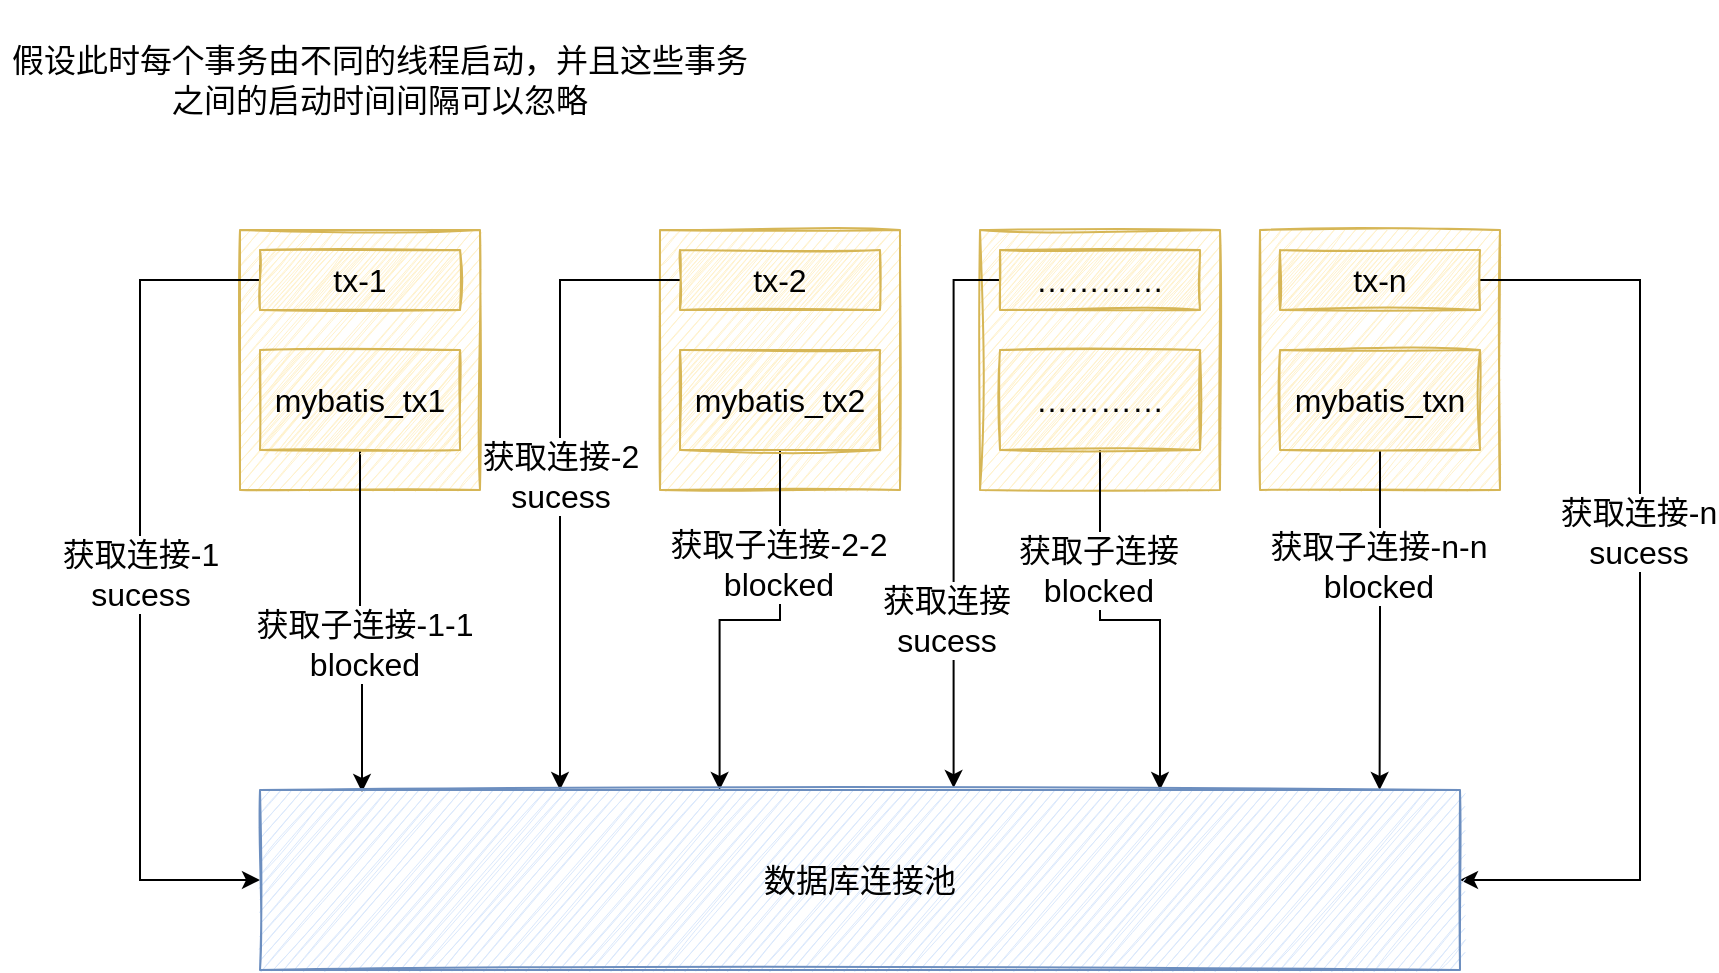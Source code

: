 <mxfile version="20.2.3" type="device"><diagram id="vyoHmrU1a4YUM3GPBcYj" name="第 1 页"><mxGraphModel dx="1929" dy="698" grid="1" gridSize="10" guides="1" tooltips="1" connect="1" arrows="1" fold="1" page="1" pageScale="1" pageWidth="827" pageHeight="1169" math="0" shadow="0"><root><mxCell id="0"/><mxCell id="1" parent="0"/><mxCell id="i2Ri2M-ug5xWOdGZF4b0-1" value="" style="rounded=0;whiteSpace=wrap;html=1;fontSize=16;fillColor=#fff2cc;strokeColor=#d6b656;sketch=1;" vertex="1" parent="1"><mxGeometry y="215" width="120" height="130" as="geometry"/></mxCell><mxCell id="i2Ri2M-ug5xWOdGZF4b0-14" value="获取连接-1&lt;br&gt;sucess" style="edgeStyle=orthogonalEdgeStyle;rounded=0;orthogonalLoop=1;jettySize=auto;html=1;exitX=0;exitY=0.25;exitDx=0;exitDy=0;entryX=0;entryY=0.5;entryDx=0;entryDy=0;fontSize=16;" edge="1" parent="1" source="i2Ri2M-ug5xWOdGZF4b0-2" target="i2Ri2M-ug5xWOdGZF4b0-13"><mxGeometry relative="1" as="geometry"><Array as="points"><mxPoint x="10" y="240"/><mxPoint x="-50" y="240"/><mxPoint x="-50" y="540"/></Array></mxGeometry></mxCell><mxCell id="i2Ri2M-ug5xWOdGZF4b0-2" value="tx-1" style="text;html=1;strokeColor=#d6b656;fillColor=#fff2cc;align=center;verticalAlign=middle;whiteSpace=wrap;rounded=0;fontSize=16;sketch=1;" vertex="1" parent="1"><mxGeometry x="10" y="225" width="100" height="30" as="geometry"/></mxCell><mxCell id="i2Ri2M-ug5xWOdGZF4b0-26" style="edgeStyle=orthogonalEdgeStyle;rounded=0;orthogonalLoop=1;jettySize=auto;html=1;exitX=0.5;exitY=1;exitDx=0;exitDy=0;entryX=0.085;entryY=0.011;entryDx=0;entryDy=0;fontSize=16;entryPerimeter=0;" edge="1" parent="1" source="i2Ri2M-ug5xWOdGZF4b0-3" target="i2Ri2M-ug5xWOdGZF4b0-13"><mxGeometry relative="1" as="geometry"/></mxCell><mxCell id="i2Ri2M-ug5xWOdGZF4b0-27" value="获取子连接-1-1&lt;br&gt;blocked" style="edgeLabel;html=1;align=center;verticalAlign=middle;resizable=0;points=[];fontSize=16;" vertex="1" connectable="0" parent="i2Ri2M-ug5xWOdGZF4b0-26"><mxGeometry x="0.141" y="1" relative="1" as="geometry"><mxPoint as="offset"/></mxGeometry></mxCell><mxCell id="i2Ri2M-ug5xWOdGZF4b0-3" value="mybatis_tx1" style="rounded=0;whiteSpace=wrap;html=1;fontSize=16;fillColor=#fff2cc;strokeColor=#d6b656;sketch=1;" vertex="1" parent="1"><mxGeometry x="10" y="275" width="100" height="50" as="geometry"/></mxCell><mxCell id="i2Ri2M-ug5xWOdGZF4b0-4" value="" style="rounded=0;whiteSpace=wrap;html=1;fontSize=16;fillColor=#fff2cc;strokeColor=#d6b656;sketch=1;" vertex="1" parent="1"><mxGeometry x="210" y="215" width="120" height="130" as="geometry"/></mxCell><mxCell id="i2Ri2M-ug5xWOdGZF4b0-28" value="&lt;span style=&quot;color: rgb(0, 0, 0); font-family: Helvetica; font-size: 16px; font-style: normal; font-variant-ligatures: normal; font-variant-caps: normal; font-weight: 400; letter-spacing: normal; orphans: 2; text-align: center; text-indent: 0px; text-transform: none; widows: 2; word-spacing: 0px; -webkit-text-stroke-width: 0px; background-color: rgb(255, 255, 255); text-decoration-thickness: initial; text-decoration-style: initial; text-decoration-color: initial; float: none; display: inline !important;&quot;&gt;获取连接-2&lt;/span&gt;&lt;br style=&quot;color: rgb(0, 0, 0); font-family: Helvetica; font-size: 16px; font-style: normal; font-variant-ligatures: normal; font-variant-caps: normal; font-weight: 400; letter-spacing: normal; orphans: 2; text-align: center; text-indent: 0px; text-transform: none; widows: 2; word-spacing: 0px; -webkit-text-stroke-width: 0px; text-decoration-thickness: initial; text-decoration-style: initial; text-decoration-color: initial;&quot;&gt;&lt;span style=&quot;color: rgb(0, 0, 0); font-family: Helvetica; font-size: 16px; font-style: normal; font-variant-ligatures: normal; font-variant-caps: normal; font-weight: 400; letter-spacing: normal; orphans: 2; text-align: center; text-indent: 0px; text-transform: none; widows: 2; word-spacing: 0px; -webkit-text-stroke-width: 0px; background-color: rgb(255, 255, 255); text-decoration-thickness: initial; text-decoration-style: initial; text-decoration-color: initial; float: none; display: inline !important;&quot;&gt;sucess&lt;/span&gt;" style="edgeStyle=orthogonalEdgeStyle;rounded=0;orthogonalLoop=1;jettySize=auto;html=1;exitX=0;exitY=0.5;exitDx=0;exitDy=0;entryX=0.25;entryY=0;entryDx=0;entryDy=0;fontSize=16;" edge="1" parent="1" source="i2Ri2M-ug5xWOdGZF4b0-5" target="i2Ri2M-ug5xWOdGZF4b0-13"><mxGeometry relative="1" as="geometry"><Array as="points"><mxPoint x="160" y="240"/></Array></mxGeometry></mxCell><mxCell id="i2Ri2M-ug5xWOdGZF4b0-5" value="tx-2" style="text;html=1;strokeColor=#d6b656;fillColor=#fff2cc;align=center;verticalAlign=middle;whiteSpace=wrap;rounded=0;fontSize=16;sketch=1;" vertex="1" parent="1"><mxGeometry x="220" y="225" width="100" height="30" as="geometry"/></mxCell><mxCell id="i2Ri2M-ug5xWOdGZF4b0-29" style="edgeStyle=orthogonalEdgeStyle;rounded=0;orthogonalLoop=1;jettySize=auto;html=1;exitX=0.5;exitY=1;exitDx=0;exitDy=0;entryX=0.383;entryY=0;entryDx=0;entryDy=0;entryPerimeter=0;fontSize=16;" edge="1" parent="1" source="i2Ri2M-ug5xWOdGZF4b0-6" target="i2Ri2M-ug5xWOdGZF4b0-13"><mxGeometry relative="1" as="geometry"/></mxCell><mxCell id="i2Ri2M-ug5xWOdGZF4b0-30" value="获取子连接-2-2&lt;br&gt;blocked" style="edgeLabel;html=1;align=center;verticalAlign=middle;resizable=0;points=[];fontSize=16;" vertex="1" connectable="0" parent="i2Ri2M-ug5xWOdGZF4b0-29"><mxGeometry x="-0.431" y="-1" relative="1" as="geometry"><mxPoint as="offset"/></mxGeometry></mxCell><mxCell id="i2Ri2M-ug5xWOdGZF4b0-6" value="mybatis_tx2" style="rounded=0;whiteSpace=wrap;html=1;fontSize=16;fillColor=#fff2cc;strokeColor=#d6b656;sketch=1;" vertex="1" parent="1"><mxGeometry x="220" y="275" width="100" height="50" as="geometry"/></mxCell><mxCell id="i2Ri2M-ug5xWOdGZF4b0-7" value="" style="rounded=0;whiteSpace=wrap;html=1;fontSize=16;fillColor=#fff2cc;strokeColor=#d6b656;sketch=1;" vertex="1" parent="1"><mxGeometry x="510" y="215" width="120" height="130" as="geometry"/></mxCell><mxCell id="i2Ri2M-ug5xWOdGZF4b0-24" style="rounded=0;orthogonalLoop=1;jettySize=auto;html=1;exitX=1;exitY=0.5;exitDx=0;exitDy=0;entryX=1;entryY=0.5;entryDx=0;entryDy=0;fontSize=16;edgeStyle=orthogonalEdgeStyle;" edge="1" parent="1" source="i2Ri2M-ug5xWOdGZF4b0-8" target="i2Ri2M-ug5xWOdGZF4b0-13"><mxGeometry relative="1" as="geometry"><Array as="points"><mxPoint x="700" y="240"/><mxPoint x="700" y="540"/></Array></mxGeometry></mxCell><mxCell id="i2Ri2M-ug5xWOdGZF4b0-25" value="获取连接-n&lt;br&gt;sucess" style="edgeLabel;html=1;align=center;verticalAlign=middle;resizable=0;points=[];fontSize=16;" vertex="1" connectable="0" parent="i2Ri2M-ug5xWOdGZF4b0-24"><mxGeometry x="-0.126" y="-1" relative="1" as="geometry"><mxPoint as="offset"/></mxGeometry></mxCell><mxCell id="i2Ri2M-ug5xWOdGZF4b0-8" value="tx-n" style="text;html=1;strokeColor=#d6b656;fillColor=#fff2cc;align=center;verticalAlign=middle;whiteSpace=wrap;rounded=0;fontSize=16;sketch=1;" vertex="1" parent="1"><mxGeometry x="520" y="225" width="100" height="30" as="geometry"/></mxCell><mxCell id="i2Ri2M-ug5xWOdGZF4b0-33" style="edgeStyle=orthogonalEdgeStyle;rounded=0;orthogonalLoop=1;jettySize=auto;html=1;exitX=0.5;exitY=1;exitDx=0;exitDy=0;entryX=0.933;entryY=0;entryDx=0;entryDy=0;entryPerimeter=0;fontSize=16;" edge="1" parent="1" source="i2Ri2M-ug5xWOdGZF4b0-9" target="i2Ri2M-ug5xWOdGZF4b0-13"><mxGeometry relative="1" as="geometry"/></mxCell><mxCell id="i2Ri2M-ug5xWOdGZF4b0-34" value="获取子连接-n-n&lt;br&gt;blocked" style="edgeLabel;html=1;align=center;verticalAlign=middle;resizable=0;points=[];fontSize=16;" vertex="1" connectable="0" parent="i2Ri2M-ug5xWOdGZF4b0-33"><mxGeometry x="-0.327" y="-1" relative="1" as="geometry"><mxPoint as="offset"/></mxGeometry></mxCell><mxCell id="i2Ri2M-ug5xWOdGZF4b0-9" value="mybatis_txn" style="rounded=0;whiteSpace=wrap;html=1;fontSize=16;fillColor=#fff2cc;strokeColor=#d6b656;sketch=1;" vertex="1" parent="1"><mxGeometry x="520" y="275" width="100" height="50" as="geometry"/></mxCell><mxCell id="i2Ri2M-ug5xWOdGZF4b0-10" value="" style="rounded=0;whiteSpace=wrap;html=1;fontSize=16;fillColor=#fff2cc;strokeColor=#d6b656;sketch=1;" vertex="1" parent="1"><mxGeometry x="370" y="215" width="120" height="130" as="geometry"/></mxCell><mxCell id="i2Ri2M-ug5xWOdGZF4b0-17" style="edgeStyle=orthogonalEdgeStyle;rounded=0;orthogonalLoop=1;jettySize=auto;html=1;exitX=0;exitY=0.5;exitDx=0;exitDy=0;entryX=0.578;entryY=-0.011;entryDx=0;entryDy=0;entryPerimeter=0;fontSize=16;" edge="1" parent="1" source="i2Ri2M-ug5xWOdGZF4b0-11" target="i2Ri2M-ug5xWOdGZF4b0-13"><mxGeometry relative="1" as="geometry"/></mxCell><mxCell id="i2Ri2M-ug5xWOdGZF4b0-18" value="获取连接&lt;br&gt;sucess" style="edgeLabel;html=1;align=center;verticalAlign=middle;resizable=0;points=[];fontSize=16;" vertex="1" connectable="0" parent="i2Ri2M-ug5xWOdGZF4b0-17"><mxGeometry x="0.391" y="-4" relative="1" as="geometry"><mxPoint as="offset"/></mxGeometry></mxCell><mxCell id="i2Ri2M-ug5xWOdGZF4b0-11" value="…………" style="text;html=1;strokeColor=#d6b656;fillColor=#fff2cc;align=center;verticalAlign=middle;whiteSpace=wrap;rounded=0;fontSize=16;sketch=1;" vertex="1" parent="1"><mxGeometry x="380" y="225" width="100" height="30" as="geometry"/></mxCell><mxCell id="i2Ri2M-ug5xWOdGZF4b0-31" style="edgeStyle=orthogonalEdgeStyle;rounded=0;orthogonalLoop=1;jettySize=auto;html=1;exitX=0.5;exitY=1;exitDx=0;exitDy=0;entryX=0.75;entryY=0;entryDx=0;entryDy=0;fontSize=16;" edge="1" parent="1" source="i2Ri2M-ug5xWOdGZF4b0-12" target="i2Ri2M-ug5xWOdGZF4b0-13"><mxGeometry relative="1" as="geometry"/></mxCell><mxCell id="i2Ri2M-ug5xWOdGZF4b0-32" value="获取子连接&lt;br&gt;blocked" style="edgeLabel;html=1;align=center;verticalAlign=middle;resizable=0;points=[];fontSize=16;" vertex="1" connectable="0" parent="i2Ri2M-ug5xWOdGZF4b0-31"><mxGeometry x="-0.4" y="-1" relative="1" as="geometry"><mxPoint as="offset"/></mxGeometry></mxCell><mxCell id="i2Ri2M-ug5xWOdGZF4b0-12" value="…………" style="rounded=0;whiteSpace=wrap;html=1;fontSize=16;fillColor=#fff2cc;strokeColor=#d6b656;sketch=1;" vertex="1" parent="1"><mxGeometry x="380" y="275" width="100" height="50" as="geometry"/></mxCell><mxCell id="i2Ri2M-ug5xWOdGZF4b0-13" value="数据库连接池" style="rounded=0;whiteSpace=wrap;html=1;sketch=1;fontSize=16;fillColor=#dae8fc;strokeColor=#6c8ebf;" vertex="1" parent="1"><mxGeometry x="10" y="495" width="600" height="90" as="geometry"/></mxCell><mxCell id="i2Ri2M-ug5xWOdGZF4b0-35" value="假设此时每个事务由不同的线程启动，并且这些事务之间的启动时间间隔可以忽略" style="text;html=1;strokeColor=none;fillColor=none;align=center;verticalAlign=middle;whiteSpace=wrap;rounded=0;sketch=1;fontSize=16;" vertex="1" parent="1"><mxGeometry x="-120" y="100" width="380" height="80" as="geometry"/></mxCell></root></mxGraphModel></diagram></mxfile>